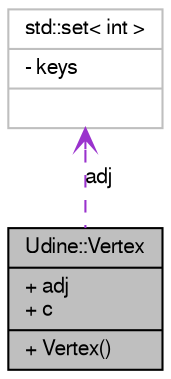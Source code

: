digraph G
{
  edge [fontname="FreeSans",fontsize="10",labelfontname="FreeSans",labelfontsize="10"];
  node [fontname="FreeSans",fontsize="10",shape=record];
  Node1 [label="{Udine::Vertex\n|+ adj\l+ c\l|+ Vertex()\l}",height=0.2,width=0.4,color="black", fillcolor="grey75", style="filled" fontcolor="black"];
  Node2 -> Node1 [dir=back,color="darkorchid3",fontsize="10",style="dashed",label="adj",arrowtail="open",fontname="FreeSans"];
  Node2 [label="{std::set\< int \>\n|- keys\l|}",height=0.2,width=0.4,color="grey75", fillcolor="white", style="filled"];
}

